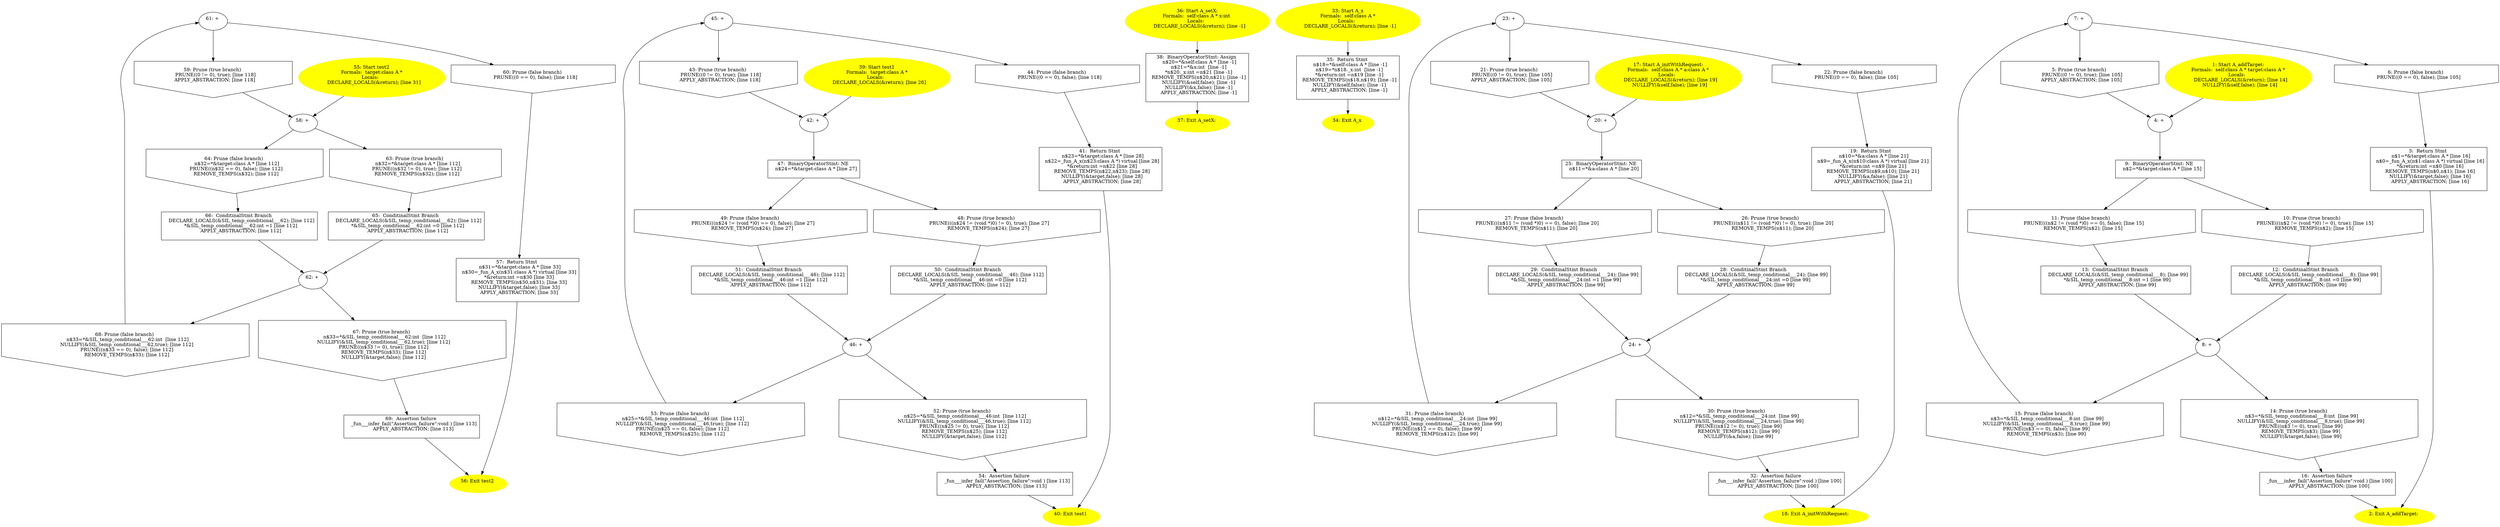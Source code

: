 digraph iCFG {
69 [label="69:  Assertion failure \n   _fun___infer_fail(\"Assertion_failure\":void ) [line 113]\n  APPLY_ABSTRACTION; [line 113]\n " shape="box"]
	

	 69 -> 56 ;
68 [label="68: Prune (false branch) \n   n$33=*&SIL_temp_conditional___62:int  [line 112]\n  NULLIFY(&SIL_temp_conditional___62,true); [line 112]\n  PRUNE((n$33 == 0), false); [line 112]\n  REMOVE_TEMPS(n$33); [line 112]\n " shape="invhouse"]
	

	 68 -> 61 ;
67 [label="67: Prune (true branch) \n   n$33=*&SIL_temp_conditional___62:int  [line 112]\n  NULLIFY(&SIL_temp_conditional___62,true); [line 112]\n  PRUNE((n$33 != 0), true); [line 112]\n  REMOVE_TEMPS(n$33); [line 112]\n  NULLIFY(&target,false); [line 112]\n " shape="invhouse"]
	

	 67 -> 69 ;
66 [label="66:  ConditinalStmt Branch \n   DECLARE_LOCALS(&SIL_temp_conditional___62); [line 112]\n  *&SIL_temp_conditional___62:int =1 [line 112]\n  APPLY_ABSTRACTION; [line 112]\n " shape="box"]
	

	 66 -> 62 ;
65 [label="65:  ConditinalStmt Branch \n   DECLARE_LOCALS(&SIL_temp_conditional___62); [line 112]\n  *&SIL_temp_conditional___62:int =0 [line 112]\n  APPLY_ABSTRACTION; [line 112]\n " shape="box"]
	

	 65 -> 62 ;
64 [label="64: Prune (false branch) \n   n$32=*&target:class A * [line 112]\n  PRUNE((n$32 == 0), false); [line 112]\n  REMOVE_TEMPS(n$32); [line 112]\n " shape="invhouse"]
	

	 64 -> 66 ;
63 [label="63: Prune (true branch) \n   n$32=*&target:class A * [line 112]\n  PRUNE((n$32 != 0), true); [line 112]\n  REMOVE_TEMPS(n$32); [line 112]\n " shape="invhouse"]
	

	 63 -> 65 ;
62 [label="62: + \n  " ]
	

	 62 -> 67 ;
	 62 -> 68 ;
61 [label="61: + \n  " ]
	

	 61 -> 59 ;
	 61 -> 60 ;
60 [label="60: Prune (false branch) \n   PRUNE((0 == 0), false); [line 118]\n " shape="invhouse"]
	

	 60 -> 57 ;
59 [label="59: Prune (true branch) \n   PRUNE((0 != 0), true); [line 118]\n  APPLY_ABSTRACTION; [line 118]\n " shape="invhouse"]
	

	 59 -> 58 ;
58 [label="58: + \n  " ]
	

	 58 -> 63 ;
	 58 -> 64 ;
57 [label="57:  Return Stmt \n   n$31=*&target:class A * [line 33]\n  n$30=_fun_A_x(n$31:class A *) virtual [line 33]\n  *&return:int =n$30 [line 33]\n  REMOVE_TEMPS(n$30,n$31); [line 33]\n  NULLIFY(&target,false); [line 33]\n  APPLY_ABSTRACTION; [line 33]\n " shape="box"]
	

	 57 -> 56 ;
56 [label="56: Exit test2 \n  " color=yellow style=filled]
	

55 [label="55: Start test2\nFormals:  target:class A *\nLocals:  \n   DECLARE_LOCALS(&return); [line 31]\n " color=yellow style=filled]
	

	 55 -> 58 ;
54 [label="54:  Assertion failure \n   _fun___infer_fail(\"Assertion_failure\":void ) [line 113]\n  APPLY_ABSTRACTION; [line 113]\n " shape="box"]
	

	 54 -> 40 ;
53 [label="53: Prune (false branch) \n   n$25=*&SIL_temp_conditional___46:int  [line 112]\n  NULLIFY(&SIL_temp_conditional___46,true); [line 112]\n  PRUNE((n$25 == 0), false); [line 112]\n  REMOVE_TEMPS(n$25); [line 112]\n " shape="invhouse"]
	

	 53 -> 45 ;
52 [label="52: Prune (true branch) \n   n$25=*&SIL_temp_conditional___46:int  [line 112]\n  NULLIFY(&SIL_temp_conditional___46,true); [line 112]\n  PRUNE((n$25 != 0), true); [line 112]\n  REMOVE_TEMPS(n$25); [line 112]\n  NULLIFY(&target,false); [line 112]\n " shape="invhouse"]
	

	 52 -> 54 ;
51 [label="51:  ConditinalStmt Branch \n   DECLARE_LOCALS(&SIL_temp_conditional___46); [line 112]\n  *&SIL_temp_conditional___46:int =1 [line 112]\n  APPLY_ABSTRACTION; [line 112]\n " shape="box"]
	

	 51 -> 46 ;
50 [label="50:  ConditinalStmt Branch \n   DECLARE_LOCALS(&SIL_temp_conditional___46); [line 112]\n  *&SIL_temp_conditional___46:int =0 [line 112]\n  APPLY_ABSTRACTION; [line 112]\n " shape="box"]
	

	 50 -> 46 ;
49 [label="49: Prune (false branch) \n   PRUNE(((n$24 != (void *)0) == 0), false); [line 27]\n  REMOVE_TEMPS(n$24); [line 27]\n " shape="invhouse"]
	

	 49 -> 51 ;
48 [label="48: Prune (true branch) \n   PRUNE(((n$24 != (void *)0) != 0), true); [line 27]\n  REMOVE_TEMPS(n$24); [line 27]\n " shape="invhouse"]
	

	 48 -> 50 ;
47 [label="47:  BinaryOperatorStmt: NE \n   n$24=*&target:class A * [line 27]\n " shape="box"]
	

	 47 -> 48 ;
	 47 -> 49 ;
46 [label="46: + \n  " ]
	

	 46 -> 52 ;
	 46 -> 53 ;
45 [label="45: + \n  " ]
	

	 45 -> 43 ;
	 45 -> 44 ;
44 [label="44: Prune (false branch) \n   PRUNE((0 == 0), false); [line 118]\n " shape="invhouse"]
	

	 44 -> 41 ;
43 [label="43: Prune (true branch) \n   PRUNE((0 != 0), true); [line 118]\n  APPLY_ABSTRACTION; [line 118]\n " shape="invhouse"]
	

	 43 -> 42 ;
42 [label="42: + \n  " ]
	

	 42 -> 47 ;
41 [label="41:  Return Stmt \n   n$23=*&target:class A * [line 28]\n  n$22=_fun_A_x(n$23:class A *) virtual [line 28]\n  *&return:int =n$22 [line 28]\n  REMOVE_TEMPS(n$22,n$23); [line 28]\n  NULLIFY(&target,false); [line 28]\n  APPLY_ABSTRACTION; [line 28]\n " shape="box"]
	

	 41 -> 40 ;
40 [label="40: Exit test1 \n  " color=yellow style=filled]
	

39 [label="39: Start test1\nFormals:  target:class A *\nLocals:  \n   DECLARE_LOCALS(&return); [line 26]\n " color=yellow style=filled]
	

	 39 -> 42 ;
38 [label="38:  BinaryOperatorStmt: Assign \n   n$20=*&self:class A * [line -1]\n  n$21=*&x:int  [line -1]\n  *n$20._x:int =n$21 [line -1]\n  REMOVE_TEMPS(n$20,n$21); [line -1]\n  NULLIFY(&self,false); [line -1]\n  NULLIFY(&x,false); [line -1]\n  APPLY_ABSTRACTION; [line -1]\n " shape="box"]
	

	 38 -> 37 ;
37 [label="37: Exit A_setX: \n  " color=yellow style=filled]
	

36 [label="36: Start A_setX:\nFormals:  self:class A * x:int \nLocals:  \n   DECLARE_LOCALS(&return); [line -1]\n " color=yellow style=filled]
	

	 36 -> 38 ;
35 [label="35:  Return Stmt \n   n$18=*&self:class A * [line -1]\n  n$19=*n$18._x:int  [line -1]\n  *&return:int =n$19 [line -1]\n  REMOVE_TEMPS(n$18,n$19); [line -1]\n  NULLIFY(&self,false); [line -1]\n  APPLY_ABSTRACTION; [line -1]\n " shape="box"]
	

	 35 -> 34 ;
34 [label="34: Exit A_x \n  " color=yellow style=filled]
	

33 [label="33: Start A_x\nFormals:  self:class A *\nLocals:  \n   DECLARE_LOCALS(&return); [line -1]\n " color=yellow style=filled]
	

	 33 -> 35 ;
32 [label="32:  Assertion failure \n   _fun___infer_fail(\"Assertion_failure\":void ) [line 100]\n  APPLY_ABSTRACTION; [line 100]\n " shape="box"]
	

	 32 -> 18 ;
31 [label="31: Prune (false branch) \n   n$12=*&SIL_temp_conditional___24:int  [line 99]\n  NULLIFY(&SIL_temp_conditional___24,true); [line 99]\n  PRUNE((n$12 == 0), false); [line 99]\n  REMOVE_TEMPS(n$12); [line 99]\n " shape="invhouse"]
	

	 31 -> 23 ;
30 [label="30: Prune (true branch) \n   n$12=*&SIL_temp_conditional___24:int  [line 99]\n  NULLIFY(&SIL_temp_conditional___24,true); [line 99]\n  PRUNE((n$12 != 0), true); [line 99]\n  REMOVE_TEMPS(n$12); [line 99]\n  NULLIFY(&a,false); [line 99]\n " shape="invhouse"]
	

	 30 -> 32 ;
29 [label="29:  ConditinalStmt Branch \n   DECLARE_LOCALS(&SIL_temp_conditional___24); [line 99]\n  *&SIL_temp_conditional___24:int =1 [line 99]\n  APPLY_ABSTRACTION; [line 99]\n " shape="box"]
	

	 29 -> 24 ;
28 [label="28:  ConditinalStmt Branch \n   DECLARE_LOCALS(&SIL_temp_conditional___24); [line 99]\n  *&SIL_temp_conditional___24:int =0 [line 99]\n  APPLY_ABSTRACTION; [line 99]\n " shape="box"]
	

	 28 -> 24 ;
27 [label="27: Prune (false branch) \n   PRUNE(((n$11 != (void *)0) == 0), false); [line 20]\n  REMOVE_TEMPS(n$11); [line 20]\n " shape="invhouse"]
	

	 27 -> 29 ;
26 [label="26: Prune (true branch) \n   PRUNE(((n$11 != (void *)0) != 0), true); [line 20]\n  REMOVE_TEMPS(n$11); [line 20]\n " shape="invhouse"]
	

	 26 -> 28 ;
25 [label="25:  BinaryOperatorStmt: NE \n   n$11=*&a:class A * [line 20]\n " shape="box"]
	

	 25 -> 26 ;
	 25 -> 27 ;
24 [label="24: + \n  " ]
	

	 24 -> 30 ;
	 24 -> 31 ;
23 [label="23: + \n  " ]
	

	 23 -> 21 ;
	 23 -> 22 ;
22 [label="22: Prune (false branch) \n   PRUNE((0 == 0), false); [line 105]\n " shape="invhouse"]
	

	 22 -> 19 ;
21 [label="21: Prune (true branch) \n   PRUNE((0 != 0), true); [line 105]\n  APPLY_ABSTRACTION; [line 105]\n " shape="invhouse"]
	

	 21 -> 20 ;
20 [label="20: + \n  " ]
	

	 20 -> 25 ;
19 [label="19:  Return Stmt \n   n$10=*&a:class A * [line 21]\n  n$9=_fun_A_x(n$10:class A *) virtual [line 21]\n  *&return:int =n$9 [line 21]\n  REMOVE_TEMPS(n$9,n$10); [line 21]\n  NULLIFY(&a,false); [line 21]\n  APPLY_ABSTRACTION; [line 21]\n " shape="box"]
	

	 19 -> 18 ;
18 [label="18: Exit A_initWithRequest: \n  " color=yellow style=filled]
	

17 [label="17: Start A_initWithRequest:\nFormals:  self:class A * a:class A *\nLocals:  \n   DECLARE_LOCALS(&return); [line 19]\n  NULLIFY(&self,false); [line 19]\n " color=yellow style=filled]
	

	 17 -> 20 ;
16 [label="16:  Assertion failure \n   _fun___infer_fail(\"Assertion_failure\":void ) [line 100]\n  APPLY_ABSTRACTION; [line 100]\n " shape="box"]
	

	 16 -> 2 ;
15 [label="15: Prune (false branch) \n   n$3=*&SIL_temp_conditional___8:int  [line 99]\n  NULLIFY(&SIL_temp_conditional___8,true); [line 99]\n  PRUNE((n$3 == 0), false); [line 99]\n  REMOVE_TEMPS(n$3); [line 99]\n " shape="invhouse"]
	

	 15 -> 7 ;
14 [label="14: Prune (true branch) \n   n$3=*&SIL_temp_conditional___8:int  [line 99]\n  NULLIFY(&SIL_temp_conditional___8,true); [line 99]\n  PRUNE((n$3 != 0), true); [line 99]\n  REMOVE_TEMPS(n$3); [line 99]\n  NULLIFY(&target,false); [line 99]\n " shape="invhouse"]
	

	 14 -> 16 ;
13 [label="13:  ConditinalStmt Branch \n   DECLARE_LOCALS(&SIL_temp_conditional___8); [line 99]\n  *&SIL_temp_conditional___8:int =1 [line 99]\n  APPLY_ABSTRACTION; [line 99]\n " shape="box"]
	

	 13 -> 8 ;
12 [label="12:  ConditinalStmt Branch \n   DECLARE_LOCALS(&SIL_temp_conditional___8); [line 99]\n  *&SIL_temp_conditional___8:int =0 [line 99]\n  APPLY_ABSTRACTION; [line 99]\n " shape="box"]
	

	 12 -> 8 ;
11 [label="11: Prune (false branch) \n   PRUNE(((n$2 != (void *)0) == 0), false); [line 15]\n  REMOVE_TEMPS(n$2); [line 15]\n " shape="invhouse"]
	

	 11 -> 13 ;
10 [label="10: Prune (true branch) \n   PRUNE(((n$2 != (void *)0) != 0), true); [line 15]\n  REMOVE_TEMPS(n$2); [line 15]\n " shape="invhouse"]
	

	 10 -> 12 ;
9 [label="9:  BinaryOperatorStmt: NE \n   n$2=*&target:class A * [line 15]\n " shape="box"]
	

	 9 -> 10 ;
	 9 -> 11 ;
8 [label="8: + \n  " ]
	

	 8 -> 14 ;
	 8 -> 15 ;
7 [label="7: + \n  " ]
	

	 7 -> 5 ;
	 7 -> 6 ;
6 [label="6: Prune (false branch) \n   PRUNE((0 == 0), false); [line 105]\n " shape="invhouse"]
	

	 6 -> 3 ;
5 [label="5: Prune (true branch) \n   PRUNE((0 != 0), true); [line 105]\n  APPLY_ABSTRACTION; [line 105]\n " shape="invhouse"]
	

	 5 -> 4 ;
4 [label="4: + \n  " ]
	

	 4 -> 9 ;
3 [label="3:  Return Stmt \n   n$1=*&target:class A * [line 16]\n  n$0=_fun_A_x(n$1:class A *) virtual [line 16]\n  *&return:int =n$0 [line 16]\n  REMOVE_TEMPS(n$0,n$1); [line 16]\n  NULLIFY(&target,false); [line 16]\n  APPLY_ABSTRACTION; [line 16]\n " shape="box"]
	

	 3 -> 2 ;
2 [label="2: Exit A_addTarget: \n  " color=yellow style=filled]
	

1 [label="1: Start A_addTarget:\nFormals:  self:class A * target:class A *\nLocals:  \n   DECLARE_LOCALS(&return); [line 14]\n  NULLIFY(&self,false); [line 14]\n " color=yellow style=filled]
	

	 1 -> 4 ;
}

